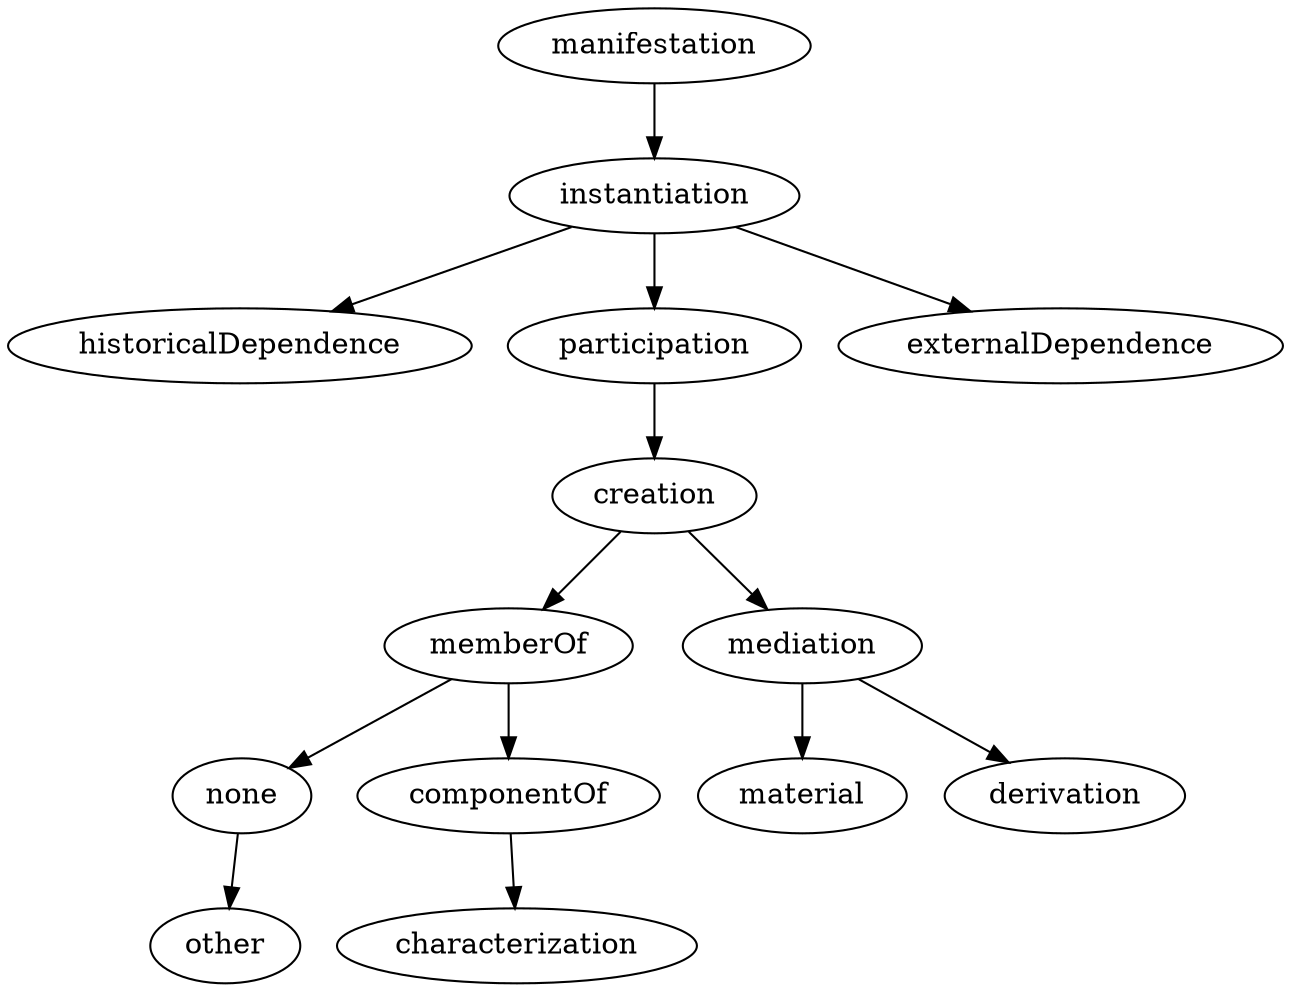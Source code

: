 strict digraph  {
manifestation;
instantiation;
historicalDependence;
participation;
externalDependence;
creation;
memberOf;
mediation;
none;
componentOf;
material;
derivation;
other;
characterization;
manifestation -> instantiation;
instantiation -> historicalDependence;
instantiation -> participation;
instantiation -> externalDependence;
participation -> creation;
creation -> memberOf;
creation -> mediation;
memberOf -> none;
memberOf -> componentOf;
mediation -> material;
mediation -> derivation;
none -> other;
componentOf -> characterization;
}
